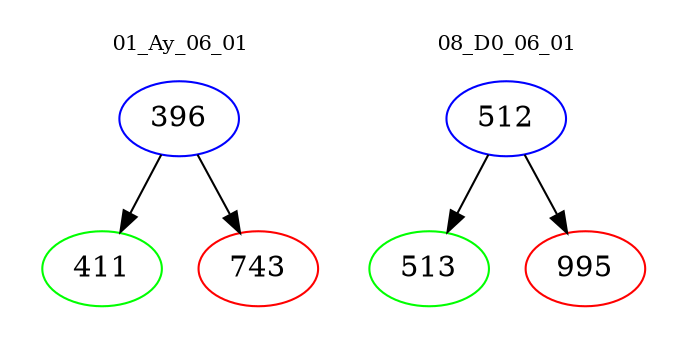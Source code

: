 digraph{
subgraph cluster_0 {
color = white
label = "01_Ay_06_01";
fontsize=10;
T0_396 [label="396", color="blue"]
T0_396 -> T0_411 [color="black"]
T0_411 [label="411", color="green"]
T0_396 -> T0_743 [color="black"]
T0_743 [label="743", color="red"]
}
subgraph cluster_1 {
color = white
label = "08_D0_06_01";
fontsize=10;
T1_512 [label="512", color="blue"]
T1_512 -> T1_513 [color="black"]
T1_513 [label="513", color="green"]
T1_512 -> T1_995 [color="black"]
T1_995 [label="995", color="red"]
}
}
